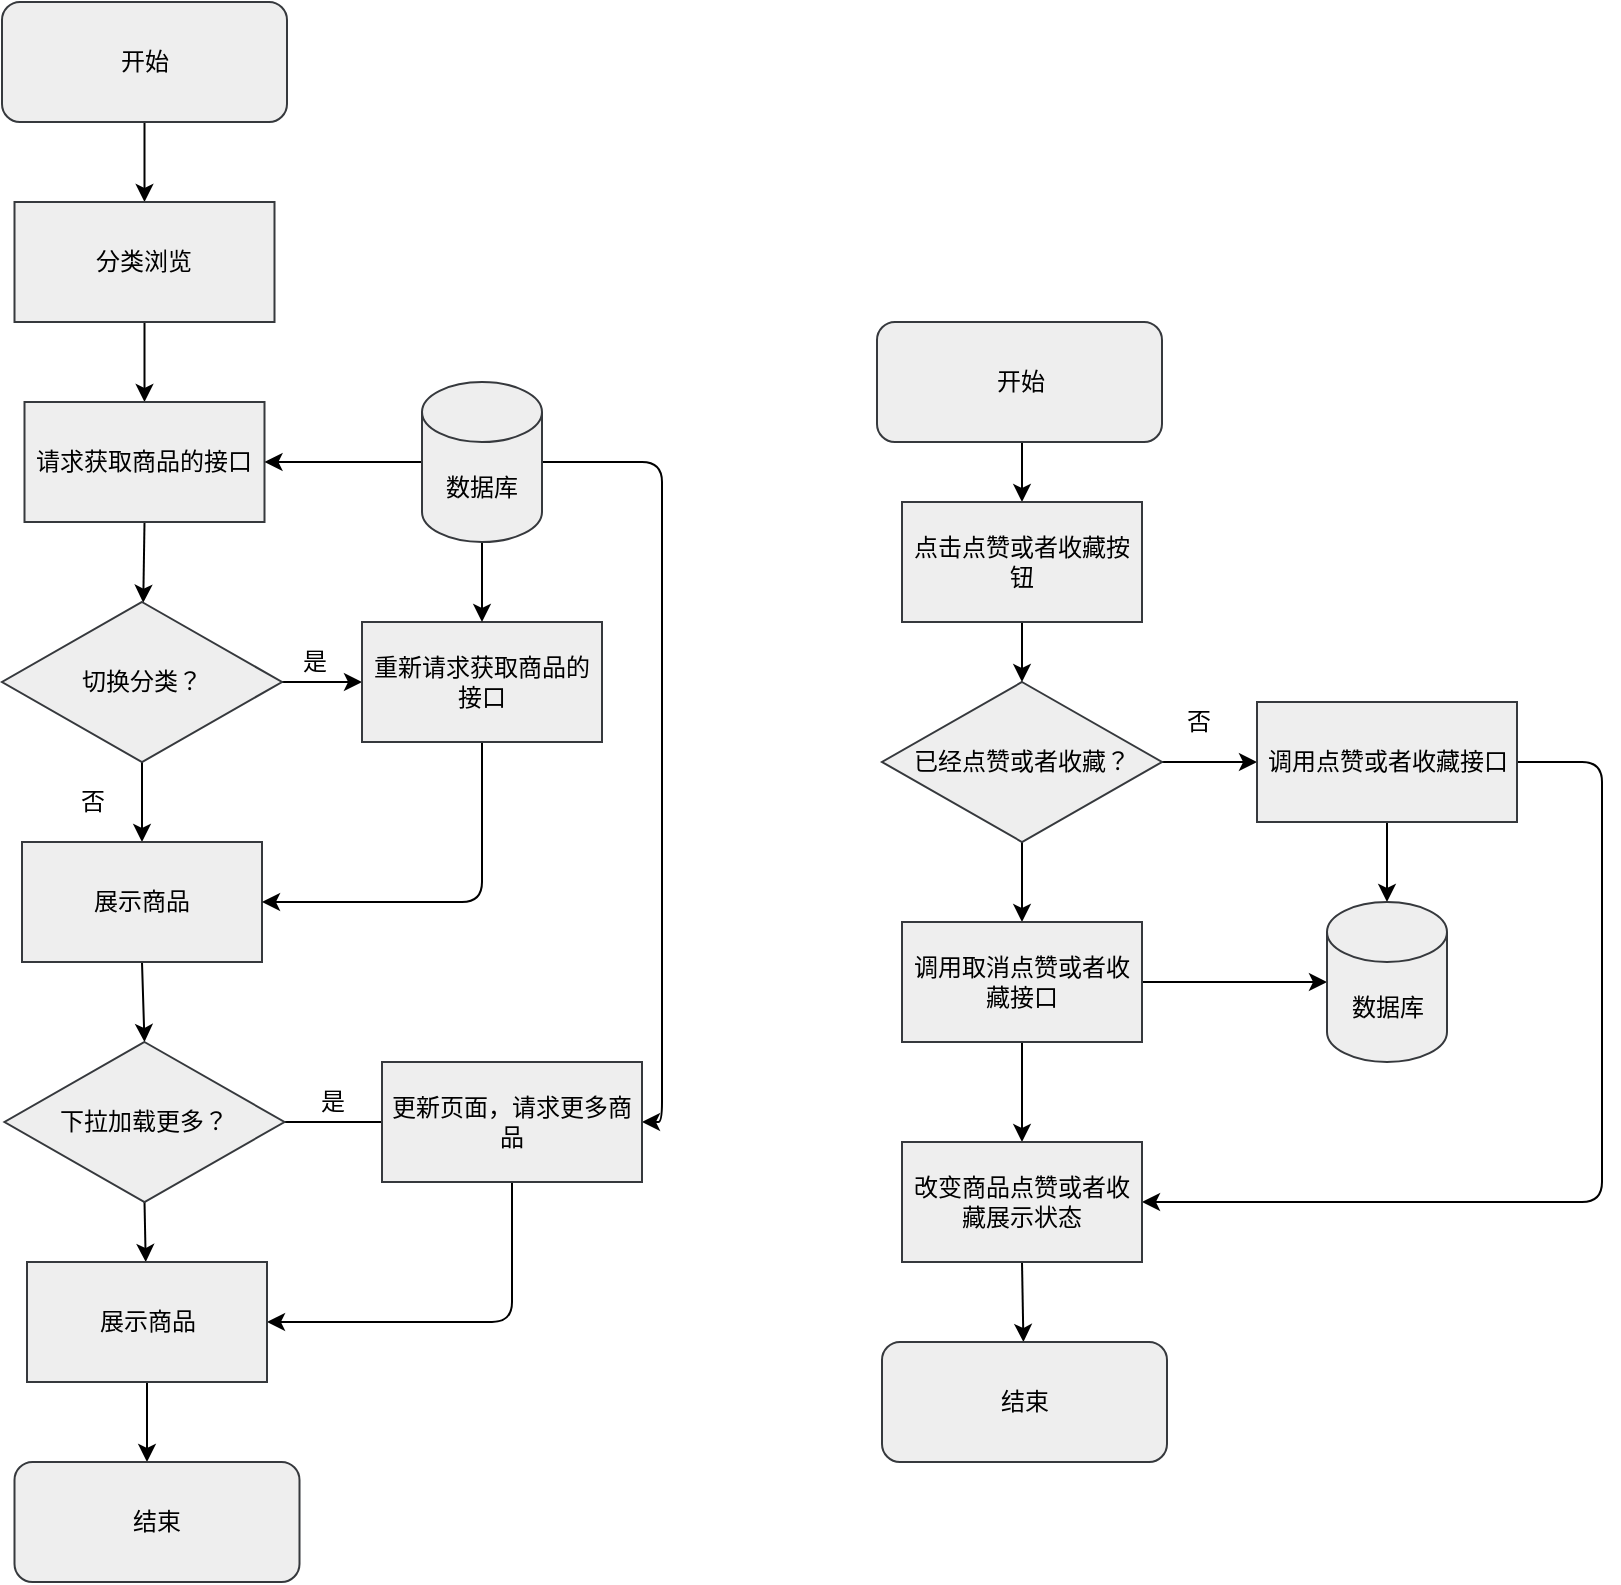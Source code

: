 <mxfile>
    <diagram id="w5ZN8FlWZ1zCvaPIEfm_" name="发布商品">
        <mxGraphModel dx="984" dy="750" grid="1" gridSize="10" guides="1" tooltips="1" connect="1" arrows="1" fold="1" page="1" pageScale="1" pageWidth="827" pageHeight="1169" background="#ffffff" math="0" shadow="0">
            <root>
                <mxCell id="so_cqBzPyT4aLG5biv3Z-0"/>
                <mxCell id="so_cqBzPyT4aLG5biv3Z-1" parent="so_cqBzPyT4aLG5biv3Z-0"/>
                <mxCell id="DATFY40eRDKF8uUphngN-0" style="edgeStyle=none;html=1;exitX=0.5;exitY=1;exitDx=0;exitDy=0;fontColor=#000000;strokeColor=#000000;" edge="1" parent="so_cqBzPyT4aLG5biv3Z-1" source="DATFY40eRDKF8uUphngN-1" target="DATFY40eRDKF8uUphngN-3">
                    <mxGeometry relative="1" as="geometry"/>
                </mxCell>
                <mxCell id="DATFY40eRDKF8uUphngN-1" value="开始" style="rounded=1;whiteSpace=wrap;html=1;fillColor=#eeeeee;strokeColor=#36393d;fontColor=#000000;" vertex="1" parent="so_cqBzPyT4aLG5biv3Z-1">
                    <mxGeometry x="90" y="30" width="142.5" height="60" as="geometry"/>
                </mxCell>
                <mxCell id="DATFY40eRDKF8uUphngN-2" value="" style="edgeStyle=none;html=1;fontColor=#000000;strokeColor=#000000;" edge="1" parent="so_cqBzPyT4aLG5biv3Z-1" source="DATFY40eRDKF8uUphngN-3" target="DATFY40eRDKF8uUphngN-5">
                    <mxGeometry relative="1" as="geometry"/>
                </mxCell>
                <mxCell id="DATFY40eRDKF8uUphngN-3" value="分类浏览" style="whiteSpace=wrap;html=1;rounded=0;fillColor=#eeeeee;strokeColor=#36393d;fontColor=#000000;" vertex="1" parent="so_cqBzPyT4aLG5biv3Z-1">
                    <mxGeometry x="96.25" y="130" width="130" height="60" as="geometry"/>
                </mxCell>
                <mxCell id="DATFY40eRDKF8uUphngN-4" style="edgeStyle=none;html=1;exitX=0.5;exitY=1;exitDx=0;exitDy=0;fontColor=#000000;strokeColor=#000000;" edge="1" parent="so_cqBzPyT4aLG5biv3Z-1" source="DATFY40eRDKF8uUphngN-5">
                    <mxGeometry relative="1" as="geometry">
                        <mxPoint x="160.619" y="330.354" as="targetPoint"/>
                    </mxGeometry>
                </mxCell>
                <mxCell id="DATFY40eRDKF8uUphngN-5" value="请求获取商品的接口" style="whiteSpace=wrap;html=1;fillColor=#eeeeee;strokeColor=#36393d;fontColor=#000000;rounded=0;" vertex="1" parent="so_cqBzPyT4aLG5biv3Z-1">
                    <mxGeometry x="101.25" y="230" width="120" height="60" as="geometry"/>
                </mxCell>
                <mxCell id="DATFY40eRDKF8uUphngN-6" value="" style="edgeStyle=none;html=1;fontColor=#000000;strokeColor=#000000;" edge="1" parent="so_cqBzPyT4aLG5biv3Z-1" source="DATFY40eRDKF8uUphngN-8" target="DATFY40eRDKF8uUphngN-10">
                    <mxGeometry relative="1" as="geometry"/>
                </mxCell>
                <mxCell id="DATFY40eRDKF8uUphngN-7" style="edgeStyle=none;html=1;exitX=1;exitY=0.5;exitDx=0;exitDy=0;fontColor=#000000;strokeColor=#000000;" edge="1" parent="so_cqBzPyT4aLG5biv3Z-1" source="DATFY40eRDKF8uUphngN-8" target="DATFY40eRDKF8uUphngN-12">
                    <mxGeometry relative="1" as="geometry"/>
                </mxCell>
                <mxCell id="DATFY40eRDKF8uUphngN-8" value="切换分类？" style="rhombus;whiteSpace=wrap;html=1;rounded=0;fillColor=#eeeeee;strokeColor=#36393d;fontColor=#000000;" vertex="1" parent="so_cqBzPyT4aLG5biv3Z-1">
                    <mxGeometry x="90" y="330" width="140" height="80" as="geometry"/>
                </mxCell>
                <mxCell id="DATFY40eRDKF8uUphngN-9" style="html=1;exitX=0.5;exitY=1;exitDx=0;exitDy=0;entryX=0.5;entryY=0;entryDx=0;entryDy=0;fontColor=#000000;strokeColor=#000000;" edge="1" parent="so_cqBzPyT4aLG5biv3Z-1" source="DATFY40eRDKF8uUphngN-10" target="DATFY40eRDKF8uUphngN-17">
                    <mxGeometry relative="1" as="geometry"/>
                </mxCell>
                <mxCell id="DATFY40eRDKF8uUphngN-10" value="展示商品" style="whiteSpace=wrap;html=1;fillColor=#eeeeee;strokeColor=#36393d;fontColor=#000000;rounded=0;" vertex="1" parent="so_cqBzPyT4aLG5biv3Z-1">
                    <mxGeometry x="100" y="450" width="120" height="60" as="geometry"/>
                </mxCell>
                <mxCell id="DATFY40eRDKF8uUphngN-11" style="edgeStyle=orthogonalEdgeStyle;html=1;exitX=0.5;exitY=1;exitDx=0;exitDy=0;entryX=1;entryY=0.5;entryDx=0;entryDy=0;fontColor=#000000;strokeColor=#000000;" edge="1" parent="so_cqBzPyT4aLG5biv3Z-1" source="DATFY40eRDKF8uUphngN-12" target="DATFY40eRDKF8uUphngN-10">
                    <mxGeometry relative="1" as="geometry"/>
                </mxCell>
                <mxCell id="DATFY40eRDKF8uUphngN-12" value="重新请求获取商品的接口" style="whiteSpace=wrap;html=1;fillColor=#eeeeee;strokeColor=#36393d;fontColor=#000000;rounded=0;" vertex="1" parent="so_cqBzPyT4aLG5biv3Z-1">
                    <mxGeometry x="270" y="340" width="120" height="60" as="geometry"/>
                </mxCell>
                <mxCell id="DATFY40eRDKF8uUphngN-13" value="是" style="text;html=1;align=center;verticalAlign=middle;resizable=0;points=[];autosize=1;strokeColor=none;fillColor=none;fontColor=#000000;" vertex="1" parent="so_cqBzPyT4aLG5biv3Z-1">
                    <mxGeometry x="231.25" y="350" width="30" height="20" as="geometry"/>
                </mxCell>
                <mxCell id="DATFY40eRDKF8uUphngN-14" value="否" style="text;html=1;align=center;verticalAlign=middle;resizable=0;points=[];autosize=1;strokeColor=none;fillColor=none;fontColor=#000000;" vertex="1" parent="so_cqBzPyT4aLG5biv3Z-1">
                    <mxGeometry x="120" y="420" width="30" height="20" as="geometry"/>
                </mxCell>
                <mxCell id="DATFY40eRDKF8uUphngN-15" style="edgeStyle=none;html=1;exitX=1;exitY=0.5;exitDx=0;exitDy=0;fontColor=#000000;strokeColor=#000000;" edge="1" parent="so_cqBzPyT4aLG5biv3Z-1" source="DATFY40eRDKF8uUphngN-17">
                    <mxGeometry relative="1" as="geometry">
                        <mxPoint x="300" y="590" as="targetPoint"/>
                    </mxGeometry>
                </mxCell>
                <mxCell id="DATFY40eRDKF8uUphngN-16" style="edgeStyle=none;html=1;exitX=0.5;exitY=1;exitDx=0;exitDy=0;fontColor=#000000;strokeColor=#000000;" edge="1" parent="so_cqBzPyT4aLG5biv3Z-1" source="DATFY40eRDKF8uUphngN-17" target="DATFY40eRDKF8uUphngN-24">
                    <mxGeometry relative="1" as="geometry"/>
                </mxCell>
                <mxCell id="DATFY40eRDKF8uUphngN-17" value="下拉加载更多？" style="rhombus;whiteSpace=wrap;html=1;rounded=0;fillColor=#eeeeee;strokeColor=#36393d;fontColor=#000000;" vertex="1" parent="so_cqBzPyT4aLG5biv3Z-1">
                    <mxGeometry x="91.25" y="550" width="140" height="80" as="geometry"/>
                </mxCell>
                <mxCell id="DATFY40eRDKF8uUphngN-18" style="edgeStyle=orthogonalEdgeStyle;html=1;exitX=0.5;exitY=1;exitDx=0;exitDy=0;entryX=1;entryY=0.5;entryDx=0;entryDy=0;fontColor=#000000;strokeColor=#000000;" edge="1" parent="so_cqBzPyT4aLG5biv3Z-1" source="DATFY40eRDKF8uUphngN-20" target="DATFY40eRDKF8uUphngN-24">
                    <mxGeometry relative="1" as="geometry"/>
                </mxCell>
                <mxCell id="DATFY40eRDKF8uUphngN-19" style="edgeStyle=orthogonalEdgeStyle;html=1;exitX=1;exitY=0.5;exitDx=0;exitDy=0;entryX=1;entryY=0.5;entryDx=0;entryDy=0;fontColor=#000000;strokeColor=#000000;exitPerimeter=0;" edge="1" parent="so_cqBzPyT4aLG5biv3Z-1" source="DATFY40eRDKF8uUphngN-27" target="DATFY40eRDKF8uUphngN-20">
                    <mxGeometry relative="1" as="geometry"/>
                </mxCell>
                <mxCell id="DATFY40eRDKF8uUphngN-20" value="更新页面，请求更多商品" style="whiteSpace=wrap;html=1;rounded=0;fillColor=#eeeeee;strokeColor=#36393d;fontColor=#000000;" vertex="1" parent="so_cqBzPyT4aLG5biv3Z-1">
                    <mxGeometry x="280" y="560" width="130" height="60" as="geometry"/>
                </mxCell>
                <mxCell id="DATFY40eRDKF8uUphngN-21" value="是" style="text;html=1;align=center;verticalAlign=middle;resizable=0;points=[];autosize=1;strokeColor=none;fillColor=none;fontColor=#000000;" vertex="1" parent="so_cqBzPyT4aLG5biv3Z-1">
                    <mxGeometry x="240" y="570" width="30" height="20" as="geometry"/>
                </mxCell>
                <mxCell id="DATFY40eRDKF8uUphngN-22" style="edgeStyle=none;html=1;exitX=0.5;exitY=1;exitDx=0;exitDy=0;entryX=0.5;entryY=0;entryDx=0;entryDy=0;fontColor=#000000;strokeColor=#000000;" edge="1" parent="so_cqBzPyT4aLG5biv3Z-1">
                    <mxGeometry relative="1" as="geometry">
                        <mxPoint x="600" y="250" as="sourcePoint"/>
                        <mxPoint x="600" y="280" as="targetPoint"/>
                    </mxGeometry>
                </mxCell>
                <mxCell id="DATFY40eRDKF8uUphngN-23" value="" style="edgeStyle=orthogonalEdgeStyle;html=1;fontColor=#000000;strokeColor=#000000;" edge="1" parent="so_cqBzPyT4aLG5biv3Z-1" source="DATFY40eRDKF8uUphngN-24">
                    <mxGeometry relative="1" as="geometry">
                        <mxPoint x="162.5" y="760" as="targetPoint"/>
                    </mxGeometry>
                </mxCell>
                <mxCell id="DATFY40eRDKF8uUphngN-24" value="展示商品" style="whiteSpace=wrap;html=1;fillColor=#eeeeee;strokeColor=#36393d;fontColor=#000000;rounded=0;" vertex="1" parent="so_cqBzPyT4aLG5biv3Z-1">
                    <mxGeometry x="102.5" y="660" width="120" height="60" as="geometry"/>
                </mxCell>
                <mxCell id="DATFY40eRDKF8uUphngN-25" style="edgeStyle=none;html=1;exitX=0;exitY=0.5;exitDx=0;exitDy=0;exitPerimeter=0;fontColor=#000000;strokeColor=#000000;" edge="1" parent="so_cqBzPyT4aLG5biv3Z-1" source="DATFY40eRDKF8uUphngN-27" target="DATFY40eRDKF8uUphngN-5">
                    <mxGeometry relative="1" as="geometry"/>
                </mxCell>
                <mxCell id="DATFY40eRDKF8uUphngN-26" style="edgeStyle=none;html=1;exitX=0.5;exitY=1;exitDx=0;exitDy=0;exitPerimeter=0;entryX=0.5;entryY=0;entryDx=0;entryDy=0;fontColor=#000000;strokeColor=#000000;" edge="1" parent="so_cqBzPyT4aLG5biv3Z-1" source="DATFY40eRDKF8uUphngN-27" target="DATFY40eRDKF8uUphngN-12">
                    <mxGeometry relative="1" as="geometry"/>
                </mxCell>
                <mxCell id="DATFY40eRDKF8uUphngN-27" value="数据库" style="shape=cylinder3;whiteSpace=wrap;html=1;boundedLbl=1;backgroundOutline=1;size=15;fillColor=#eeeeee;strokeColor=#36393d;fontColor=#000000;" vertex="1" parent="so_cqBzPyT4aLG5biv3Z-1">
                    <mxGeometry x="300" y="220" width="60" height="80" as="geometry"/>
                </mxCell>
                <mxCell id="DATFY40eRDKF8uUphngN-28" style="edgeStyle=orthogonalEdgeStyle;html=1;exitX=1;exitY=0.5;exitDx=0;exitDy=0;fontColor=#000000;strokeColor=#000000;" edge="1" parent="so_cqBzPyT4aLG5biv3Z-1" source="DATFY40eRDKF8uUphngN-30">
                    <mxGeometry relative="1" as="geometry">
                        <mxPoint x="717.5" y="410" as="targetPoint"/>
                    </mxGeometry>
                </mxCell>
                <mxCell id="DATFY40eRDKF8uUphngN-29" value="" style="edgeStyle=orthogonalEdgeStyle;html=1;fontColor=#000000;strokeColor=#000000;" edge="1" parent="so_cqBzPyT4aLG5biv3Z-1" source="DATFY40eRDKF8uUphngN-30" target="DATFY40eRDKF8uUphngN-39">
                    <mxGeometry relative="1" as="geometry"/>
                </mxCell>
                <mxCell id="DATFY40eRDKF8uUphngN-30" value="已经点赞或者收藏？" style="rhombus;whiteSpace=wrap;html=1;rounded=0;fillColor=#eeeeee;strokeColor=#36393d;fontColor=#000000;" vertex="1" parent="so_cqBzPyT4aLG5biv3Z-1">
                    <mxGeometry x="530" y="370" width="140" height="80" as="geometry"/>
                </mxCell>
                <mxCell id="DATFY40eRDKF8uUphngN-31" style="edgeStyle=orthogonalEdgeStyle;html=1;exitX=0.5;exitY=1;exitDx=0;exitDy=0;entryX=0.5;entryY=0;entryDx=0;entryDy=0;fontColor=#000000;strokeColor=#000000;" edge="1" parent="so_cqBzPyT4aLG5biv3Z-1" source="DATFY40eRDKF8uUphngN-32" target="DATFY40eRDKF8uUphngN-30">
                    <mxGeometry relative="1" as="geometry"/>
                </mxCell>
                <mxCell id="DATFY40eRDKF8uUphngN-32" value="点击点赞或者收藏按钮" style="whiteSpace=wrap;html=1;fillColor=#eeeeee;strokeColor=#36393d;fontColor=#000000;rounded=0;" vertex="1" parent="so_cqBzPyT4aLG5biv3Z-1">
                    <mxGeometry x="540" y="280" width="120" height="60" as="geometry"/>
                </mxCell>
                <mxCell id="DATFY40eRDKF8uUphngN-33" value="否" style="text;html=1;align=center;verticalAlign=middle;resizable=0;points=[];autosize=1;strokeColor=none;fillColor=none;fontColor=#000000;" vertex="1" parent="so_cqBzPyT4aLG5biv3Z-1">
                    <mxGeometry x="672.5" y="380" width="30" height="20" as="geometry"/>
                </mxCell>
                <mxCell id="DATFY40eRDKF8uUphngN-34" style="edgeStyle=orthogonalEdgeStyle;html=1;exitX=1;exitY=0.5;exitDx=0;exitDy=0;entryX=1;entryY=0.5;entryDx=0;entryDy=0;fontColor=#000000;strokeColor=#000000;" edge="1" parent="so_cqBzPyT4aLG5biv3Z-1" source="DATFY40eRDKF8uUphngN-36" target="DATFY40eRDKF8uUphngN-43">
                    <mxGeometry relative="1" as="geometry">
                        <Array as="points">
                            <mxPoint x="890" y="410"/>
                            <mxPoint x="890" y="630"/>
                        </Array>
                    </mxGeometry>
                </mxCell>
                <mxCell id="DATFY40eRDKF8uUphngN-35" style="edgeStyle=orthogonalEdgeStyle;html=1;exitX=0.5;exitY=1;exitDx=0;exitDy=0;fontColor=#000000;strokeColor=#000000;" edge="1" parent="so_cqBzPyT4aLG5biv3Z-1" source="DATFY40eRDKF8uUphngN-36" target="DATFY40eRDKF8uUphngN-45">
                    <mxGeometry relative="1" as="geometry"/>
                </mxCell>
                <mxCell id="DATFY40eRDKF8uUphngN-36" value="调用点赞或者收藏接口" style="whiteSpace=wrap;html=1;rounded=0;fillColor=#eeeeee;strokeColor=#36393d;fontColor=#000000;" vertex="1" parent="so_cqBzPyT4aLG5biv3Z-1">
                    <mxGeometry x="717.5" y="380" width="130" height="60" as="geometry"/>
                </mxCell>
                <mxCell id="DATFY40eRDKF8uUphngN-37" value="" style="edgeStyle=orthogonalEdgeStyle;html=1;fontColor=#000000;strokeColor=#000000;" edge="1" parent="so_cqBzPyT4aLG5biv3Z-1" source="DATFY40eRDKF8uUphngN-39" target="DATFY40eRDKF8uUphngN-43">
                    <mxGeometry relative="1" as="geometry"/>
                </mxCell>
                <mxCell id="DATFY40eRDKF8uUphngN-38" style="edgeStyle=orthogonalEdgeStyle;html=1;exitX=1;exitY=0.5;exitDx=0;exitDy=0;fontColor=#000000;strokeColor=#000000;" edge="1" parent="so_cqBzPyT4aLG5biv3Z-1" source="DATFY40eRDKF8uUphngN-39" target="DATFY40eRDKF8uUphngN-45">
                    <mxGeometry relative="1" as="geometry"/>
                </mxCell>
                <mxCell id="DATFY40eRDKF8uUphngN-39" value="调用取消点赞或者收藏接口" style="whiteSpace=wrap;html=1;fillColor=#eeeeee;strokeColor=#36393d;fontColor=#000000;rounded=0;" vertex="1" parent="so_cqBzPyT4aLG5biv3Z-1">
                    <mxGeometry x="540" y="490" width="120" height="60" as="geometry"/>
                </mxCell>
                <mxCell id="DATFY40eRDKF8uUphngN-40" value="结束" style="rounded=1;whiteSpace=wrap;html=1;fillColor=#eeeeee;strokeColor=#36393d;fontColor=#000000;" vertex="1" parent="so_cqBzPyT4aLG5biv3Z-1">
                    <mxGeometry x="96.25" y="760" width="142.5" height="60" as="geometry"/>
                </mxCell>
                <mxCell id="DATFY40eRDKF8uUphngN-41" value="开始" style="rounded=1;whiteSpace=wrap;html=1;fillColor=#eeeeee;strokeColor=#36393d;fontColor=#000000;" vertex="1" parent="so_cqBzPyT4aLG5biv3Z-1">
                    <mxGeometry x="527.5" y="190" width="142.5" height="60" as="geometry"/>
                </mxCell>
                <mxCell id="DATFY40eRDKF8uUphngN-42" style="html=1;exitX=0.5;exitY=1;exitDx=0;exitDy=0;fontColor=#000000;strokeColor=#000000;" edge="1" parent="so_cqBzPyT4aLG5biv3Z-1" source="DATFY40eRDKF8uUphngN-43" target="DATFY40eRDKF8uUphngN-44">
                    <mxGeometry relative="1" as="geometry"/>
                </mxCell>
                <mxCell id="DATFY40eRDKF8uUphngN-43" value="改变商品点赞或者收藏展示状态" style="whiteSpace=wrap;html=1;fillColor=#eeeeee;strokeColor=#36393d;fontColor=#000000;rounded=0;" vertex="1" parent="so_cqBzPyT4aLG5biv3Z-1">
                    <mxGeometry x="540" y="600" width="120" height="60" as="geometry"/>
                </mxCell>
                <mxCell id="DATFY40eRDKF8uUphngN-44" value="结束" style="rounded=1;whiteSpace=wrap;html=1;fillColor=#eeeeee;strokeColor=#36393d;fontColor=#000000;" vertex="1" parent="so_cqBzPyT4aLG5biv3Z-1">
                    <mxGeometry x="530" y="700" width="142.5" height="60" as="geometry"/>
                </mxCell>
                <mxCell id="DATFY40eRDKF8uUphngN-45" value="数据库" style="shape=cylinder3;whiteSpace=wrap;html=1;boundedLbl=1;backgroundOutline=1;size=15;fillColor=#eeeeee;strokeColor=#36393d;fontColor=#000000;" vertex="1" parent="so_cqBzPyT4aLG5biv3Z-1">
                    <mxGeometry x="752.5" y="480" width="60" height="80" as="geometry"/>
                </mxCell>
            </root>
        </mxGraphModel>
    </diagram>
</mxfile>